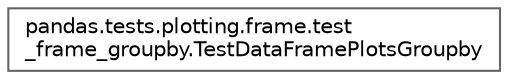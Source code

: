 digraph "Graphical Class Hierarchy"
{
 // LATEX_PDF_SIZE
  bgcolor="transparent";
  edge [fontname=Helvetica,fontsize=10,labelfontname=Helvetica,labelfontsize=10];
  node [fontname=Helvetica,fontsize=10,shape=box,height=0.2,width=0.4];
  rankdir="LR";
  Node0 [id="Node000000",label="pandas.tests.plotting.frame.test\l_frame_groupby.TestDataFramePlotsGroupby",height=0.2,width=0.4,color="grey40", fillcolor="white", style="filled",URL="$d9/d9a/classpandas_1_1tests_1_1plotting_1_1frame_1_1test__frame__groupby_1_1TestDataFramePlotsGroupby.html",tooltip=" "];
}
